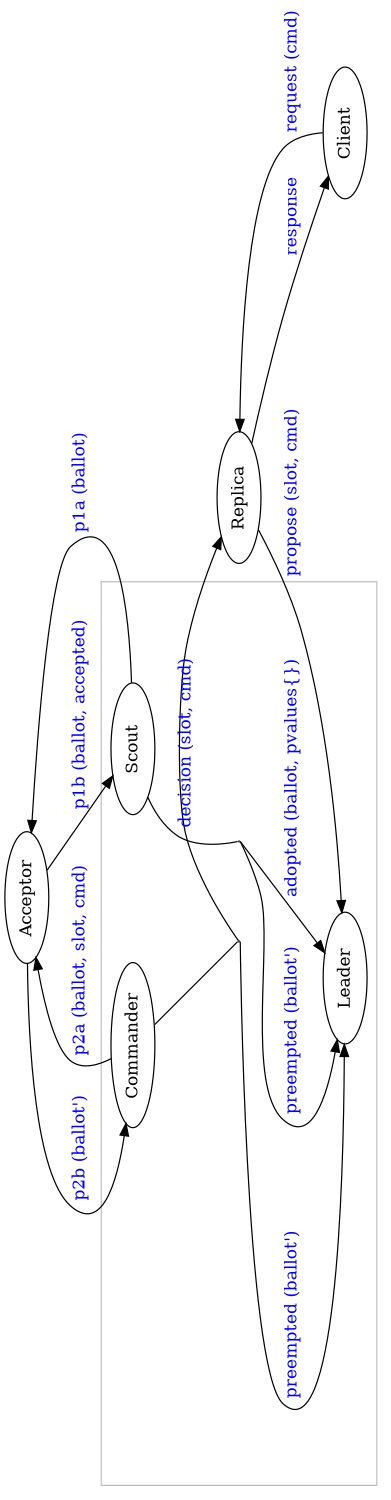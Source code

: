 digraph Paxos {
	splines=true;
	overlap=scalexy;
	nodesep=1;
	size="10,7.5"
	rotate=90
	node [ width = "1.5" ]
	edge [ fontcolor=blue ]
	a [ label="Acceptor" ]
	l [ label="Leader" ]
	c [ label="Commander" ]
	s [ label="Scout" ]
	r [ label="Replica" ]
	client [ label="Client" ]
	subgraph cluster_1 {
		color=gray
		c -> or1 [ arrowhead=none ]
		or1 -> l [ label=" preempted (ballot') " ]
		s -> or2 [ arrowhead=none ]
		or2 -> l [ label=" adopted (ballot, pvalues{}) " ]
		or2 -> l [ label=" preempted (ballot') " ]
	}
	
	r -> client [ label=" response " ]
	client -> r [ label=" request (cmd) " ]
	or1 [ penwidth=0.5, label="", width=0.01, height=0.01, shape="box" ]
        or2 [ penwidth=0.5, label="", width=0.01, height=0.01, shape="box" ]
	
	r -> l [ label=" propose (slot, cmd) " ]
	or1 -> r [ label=" decision (slot, cmd) " ]

	s -> a [ label=" p1a (ballot) " ]
	a -> s [ label=" p1b (ballot, accepted) " ]
	c -> a [ label=" p2a (ballot, slot, cmd) " ]
	a -> c [ label=" p2b (ballot') " ]



}
